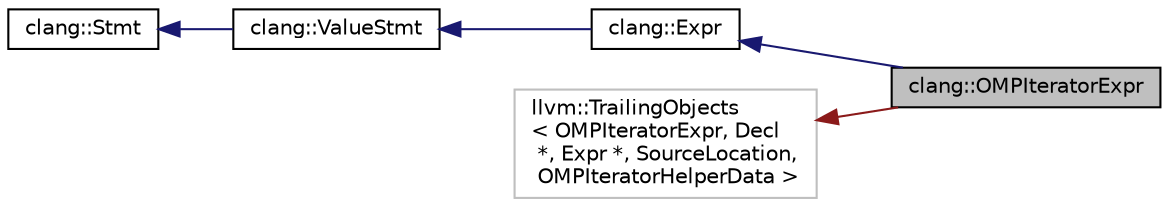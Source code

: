 digraph "clang::OMPIteratorExpr"
{
 // LATEX_PDF_SIZE
  bgcolor="transparent";
  edge [fontname="Helvetica",fontsize="10",labelfontname="Helvetica",labelfontsize="10"];
  node [fontname="Helvetica",fontsize="10",shape=record];
  rankdir="LR";
  Node1 [label="clang::OMPIteratorExpr",height=0.2,width=0.4,color="black", fillcolor="grey75", style="filled", fontcolor="black",tooltip="OpenMP 5.0 [2.1.6 Iterators] Iterators are identifiers that expand to multiple values in the clause o..."];
  Node2 -> Node1 [dir="back",color="midnightblue",fontsize="10",style="solid",fontname="Helvetica"];
  Node2 [label="clang::Expr",height=0.2,width=0.4,color="black",URL="$classclang_1_1Expr.html",tooltip="This represents one expression."];
  Node3 -> Node2 [dir="back",color="midnightblue",fontsize="10",style="solid",fontname="Helvetica"];
  Node3 [label="clang::ValueStmt",height=0.2,width=0.4,color="black",URL="$classclang_1_1ValueStmt.html",tooltip="Represents a statement that could possibly have a value and type."];
  Node4 -> Node3 [dir="back",color="midnightblue",fontsize="10",style="solid",fontname="Helvetica"];
  Node4 [label="clang::Stmt",height=0.2,width=0.4,color="black",URL="$classclang_1_1Stmt.html",tooltip="Stmt - This represents one statement."];
  Node5 -> Node1 [dir="back",color="firebrick4",fontsize="10",style="solid",fontname="Helvetica"];
  Node5 [label="llvm::TrailingObjects\l\< OMPIteratorExpr, Decl\l *, Expr *, SourceLocation,\l OMPIteratorHelperData \>",height=0.2,width=0.4,color="grey75",tooltip=" "];
}
